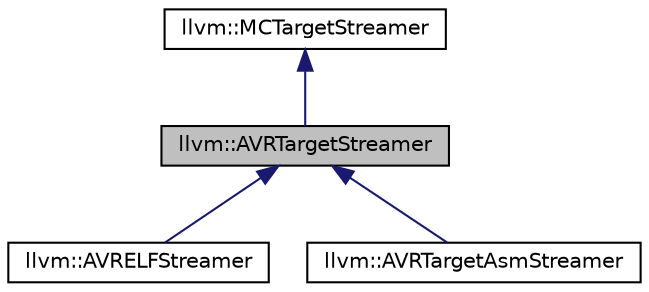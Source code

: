 digraph "llvm::AVRTargetStreamer"
{
 // LATEX_PDF_SIZE
  bgcolor="transparent";
  edge [fontname="Helvetica",fontsize="10",labelfontname="Helvetica",labelfontsize="10"];
  node [fontname="Helvetica",fontsize="10",shape=record];
  Node1 [label="llvm::AVRTargetStreamer",height=0.2,width=0.4,color="black", fillcolor="grey75", style="filled", fontcolor="black",tooltip="A generic AVR target output stream."];
  Node2 -> Node1 [dir="back",color="midnightblue",fontsize="10",style="solid",fontname="Helvetica"];
  Node2 [label="llvm::MCTargetStreamer",height=0.2,width=0.4,color="black",URL="$classllvm_1_1MCTargetStreamer.html",tooltip="Target specific streamer interface."];
  Node1 -> Node3 [dir="back",color="midnightblue",fontsize="10",style="solid",fontname="Helvetica"];
  Node3 [label="llvm::AVRELFStreamer",height=0.2,width=0.4,color="black",URL="$classllvm_1_1AVRELFStreamer.html",tooltip="A target streamer for an AVR ELF object file."];
  Node1 -> Node4 [dir="back",color="midnightblue",fontsize="10",style="solid",fontname="Helvetica"];
  Node4 [label="llvm::AVRTargetAsmStreamer",height=0.2,width=0.4,color="black",URL="$classllvm_1_1AVRTargetAsmStreamer.html",tooltip="A target streamer for textual AVR assembly code."];
}
